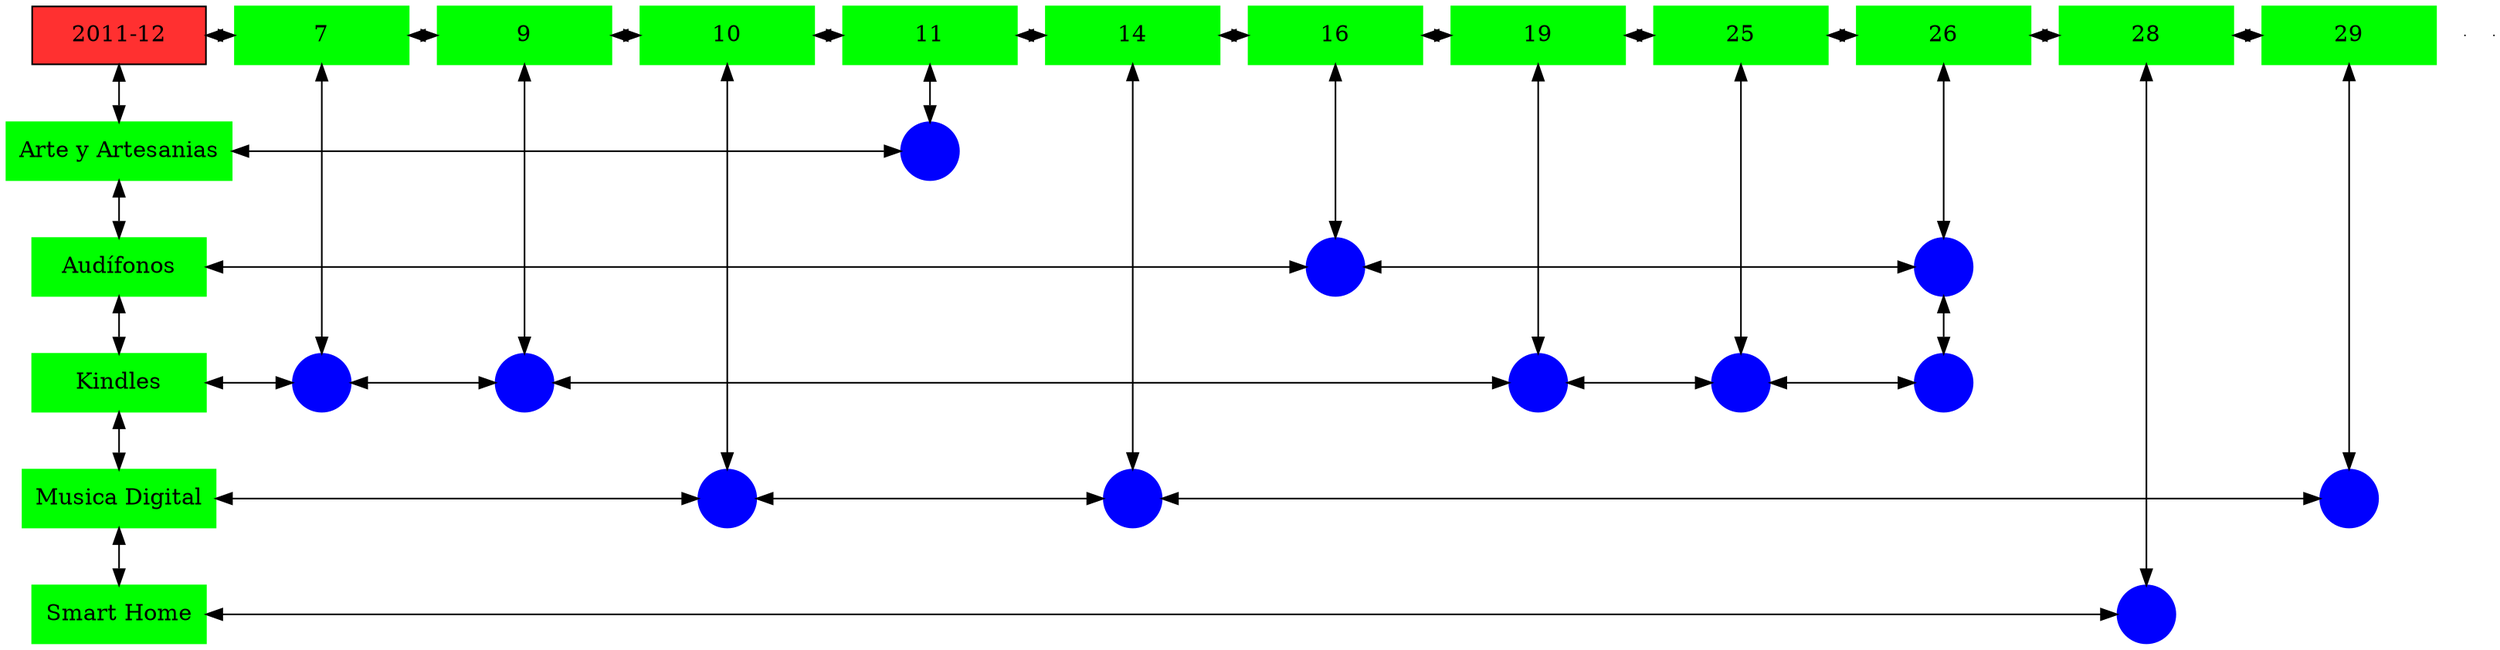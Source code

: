 digraph G{
node[shape="box"];
nodeMt[ label = "2011-12", width = 1.5, style = filled, fillcolor = firebrick1, group = 1 ];
e0[ shape = point, width = 0 ];
e1[ shape = point, width = 0 ];
node0xc002223b30[label="7",color=green,style =filled,width = 1.5 group=7];
nodeMt->node0xc002223b30[dir="both"];
{rank=same;nodeMt;node0xc002223b30;}
node0xc001fa2960[label="9",color=green,style =filled,width = 1.5 group=9];
node0xc002223b30->node0xc001fa2960[dir="both"];
{rank=same;node0xc002223b30;node0xc001fa2960;}
node0xc001f5cd20[label="10",color=green,style =filled,width = 1.5 group=10];
node0xc001fa2960->node0xc001f5cd20[dir="both"];
{rank=same;node0xc001fa2960;node0xc001f5cd20;}
node0xc00209fb30[label="11",color=green,style =filled,width = 1.5 group=11];
node0xc001f5cd20->node0xc00209fb30[dir="both"];
{rank=same;node0xc001f5cd20;node0xc00209fb30;}
node0xc001efb360[label="14",color=green,style =filled,width = 1.5 group=14];
node0xc00209fb30->node0xc001efb360[dir="both"];
{rank=same;node0xc00209fb30;node0xc001efb360;}
node0xc0022bc960[label="16",color=green,style =filled,width = 1.5 group=16];
node0xc001efb360->node0xc0022bc960[dir="both"];
{rank=same;node0xc001efb360;node0xc0022bc960;}
node0xc0022738b0[label="19",color=green,style =filled,width = 1.5 group=19];
node0xc0022bc960->node0xc0022738b0[dir="both"];
{rank=same;node0xc0022bc960;node0xc0022738b0;}
node0xc001f2d630[label="25",color=green,style =filled,width = 1.5 group=25];
node0xc0022738b0->node0xc001f2d630[dir="both"];
{rank=same;node0xc0022738b0;node0xc001f2d630;}
node0xc001f79ef0[label="26",color=green,style =filled,width = 1.5 group=26];
node0xc001f2d630->node0xc001f79ef0[dir="both"];
{rank=same;node0xc001f2d630;node0xc001f79ef0;}
node0xc0021ed590[label="28",color=green,style =filled,width = 1.5 group=28];
node0xc001f79ef0->node0xc0021ed590[dir="both"];
{rank=same;node0xc001f79ef0;node0xc0021ed590;}
node0xc001f930e0[label="29",color=green,style =filled,width = 1.5 group=29];
node0xc0021ed590->node0xc001f930e0[dir="both"];
{rank=same;node0xc0021ed590;node0xc001f930e0;}
node0xc00209fae0[label="Arte y Artesanias",color=green,style =filled width = 1.5 group=1];
node0xc0020a6a00[label="",color=blue,style =filled, width = 0.5 group=11 shape=circle];
node0xc00209fae0->node0xc0020a6a00[dir="both"];
{rank=same;node0xc00209fae0;node0xc0020a6a00;}
node0xc001f79ea0[label="Audífonos",color=green,style =filled width = 1.5 group=1];
node0xc0022b1a00[label="",color=blue,style =filled, width = 0.5 group=16 shape=circle];
node0xc001f79ea0->node0xc0022b1a00[dir="both"];
{rank=same;node0xc001f79ea0;node0xc0022b1a00;}
node0xc001f71e80[label="",color=blue,style =filled, width = 0.5 group=26 shape=circle];
node0xc0022b1a00->node0xc001f71e80[dir="both"];
{rank=same;node0xc001f71e80;node0xc0022b1a00;}
node0xc001f2d5e0[label="Kindles",color=green,style =filled width = 1.5 group=1];
node0xc002232a80[label="",color=blue,style =filled, width = 0.5 group=7 shape=circle];
node0xc001f2d5e0->node0xc002232a80[dir="both"];
{rank=same;node0xc001f2d5e0;node0xc002232a80;}
node0xc001f98f00[label="",color=blue,style =filled, width = 0.5 group=9 shape=circle];
node0xc002232a80->node0xc001f98f00[dir="both"];
{rank=same;node0xc001f98f00;node0xc002232a80;}
node0xc002271880[label="",color=blue,style =filled, width = 0.5 group=19 shape=circle];
node0xc001f98f00->node0xc002271880[dir="both"];
{rank=same;node0xc002271880;node0xc001f98f00;}
node0xc001f29380[label="",color=blue,style =filled, width = 0.5 group=25 shape=circle];
node0xc002271880->node0xc001f29380[dir="both"];
{rank=same;node0xc001f29380;node0xc002271880;}
node0xc0021ad200[label="",color=blue,style =filled, width = 0.5 group=26 shape=circle];
node0xc001f29380->node0xc0021ad200[dir="both"];
{rank=same;node0xc0021ad200;node0xc001f29380;}
node0xc001efb310[label="Musica Digital",color=green,style =filled width = 1.5 group=1];
node0xc001f5aa00[label="",color=blue,style =filled, width = 0.5 group=10 shape=circle];
node0xc001efb310->node0xc001f5aa00[dir="both"];
{rank=same;node0xc001efb310;node0xc001f5aa00;}
node0xc0022b0e80[label="",color=blue,style =filled, width = 0.5 group=14 shape=circle];
node0xc001f5aa00->node0xc0022b0e80[dir="both"];
{rank=same;node0xc0022b0e80;node0xc001f5aa00;}
node0xc001f89f00[label="",color=blue,style =filled, width = 0.5 group=29 shape=circle];
node0xc0022b0e80->node0xc001f89f00[dir="both"];
{rank=same;node0xc001f89f00;node0xc0022b0e80;}
node0xc0021ed540[label="Smart Home",color=green,style =filled width = 1.5 group=1];
node0xc0021eb200[label="",color=blue,style =filled, width = 0.5 group=28 shape=circle];
node0xc0021ed540->node0xc0021eb200[dir="both"];
{rank=same;node0xc0021ed540;node0xc0021eb200;}
node0xc002223b30->node0xc002232a80[dir="both"];
node0xc001fa2960->node0xc001f98f00[dir="both"];
node0xc001f5cd20->node0xc001f5aa00[dir="both"];
node0xc00209fb30->node0xc0020a6a00[dir="both"];
node0xc001efb360->node0xc0022b0e80[dir="both"];
node0xc0022bc960->node0xc0022b1a00[dir="both"];
node0xc0022738b0->node0xc002271880[dir="both"];
node0xc001f2d630->node0xc001f29380[dir="both"];
node0xc001f79ef0->node0xc001f71e80[dir="both"];
node0xc001f71e80->node0xc0021ad200[dir="both"];
node0xc0021ed590->node0xc0021eb200[dir="both"];
node0xc001f930e0->node0xc001f89f00[dir="both"];
nodeMt->node0xc00209fae0[dir="both"];
node0xc00209fae0->node0xc001f79ea0[dir="both"];
node0xc001f79ea0->node0xc001f2d5e0[dir="both"];
node0xc001f2d5e0->node0xc001efb310[dir="both"];
node0xc001efb310->node0xc0021ed540[dir="both"];
}
